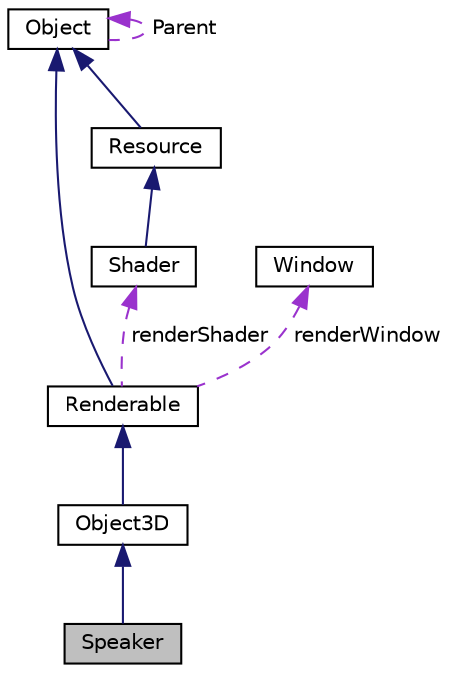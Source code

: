 digraph "Speaker"
{
  edge [fontname="Helvetica",fontsize="10",labelfontname="Helvetica",labelfontsize="10"];
  node [fontname="Helvetica",fontsize="10",shape=record];
  Node1 [label="Speaker",height=0.2,width=0.4,color="black", fillcolor="grey75", style="filled", fontcolor="black"];
  Node2 -> Node1 [dir="back",color="midnightblue",fontsize="10",style="solid",fontname="Helvetica"];
  Node2 [label="Object3D",height=0.2,width=0.4,color="black", fillcolor="white", style="filled",URL="$class_object3_d.html"];
  Node3 -> Node2 [dir="back",color="midnightblue",fontsize="10",style="solid",fontname="Helvetica"];
  Node3 [label="Renderable",height=0.2,width=0.4,color="black", fillcolor="white", style="filled",URL="$class_renderable.html"];
  Node4 -> Node3 [dir="back",color="midnightblue",fontsize="10",style="solid",fontname="Helvetica"];
  Node4 [label="Object",height=0.2,width=0.4,color="black", fillcolor="white", style="filled",URL="$class_object.html"];
  Node4 -> Node4 [dir="back",color="darkorchid3",fontsize="10",style="dashed",label=" Parent" ,fontname="Helvetica"];
  Node5 -> Node3 [dir="back",color="darkorchid3",fontsize="10",style="dashed",label=" renderShader" ,fontname="Helvetica"];
  Node5 [label="Shader",height=0.2,width=0.4,color="black", fillcolor="white", style="filled",URL="$class_shader.html"];
  Node6 -> Node5 [dir="back",color="midnightblue",fontsize="10",style="solid",fontname="Helvetica"];
  Node6 [label="Resource",height=0.2,width=0.4,color="black", fillcolor="white", style="filled",URL="$class_resource.html"];
  Node4 -> Node6 [dir="back",color="midnightblue",fontsize="10",style="solid",fontname="Helvetica"];
  Node7 -> Node3 [dir="back",color="darkorchid3",fontsize="10",style="dashed",label=" renderWindow" ,fontname="Helvetica"];
  Node7 [label="Window",height=0.2,width=0.4,color="black", fillcolor="white", style="filled",URL="$class_window.html"];
}
